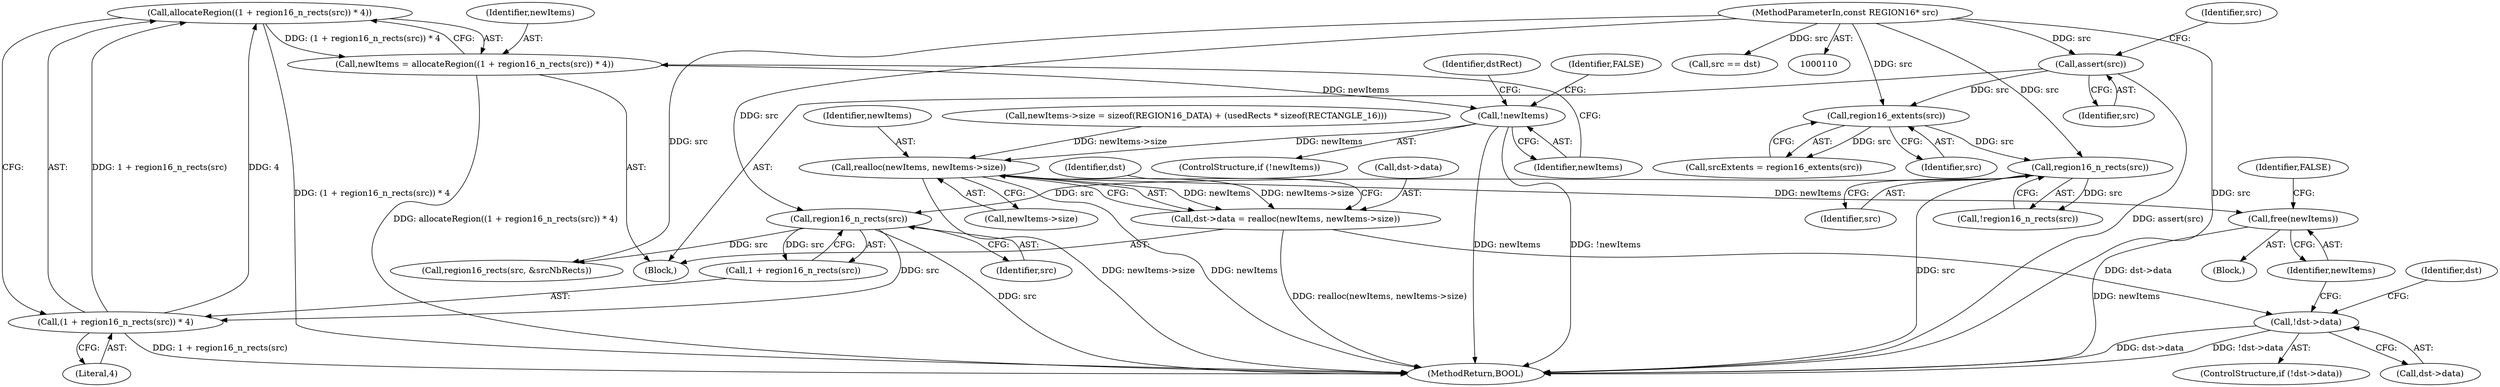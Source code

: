digraph "0_FreeRDP_fc80ab45621bd966f70594c0b7393ec005a94007_2@API" {
"1000207" [label="(Call,allocateRegion((1 + region16_n_rects(src)) * 4))"];
"1000208" [label="(Call,(1 + region16_n_rects(src)) * 4)"];
"1000211" [label="(Call,region16_n_rects(src))"];
"1000149" [label="(Call,region16_n_rects(src))"];
"1000141" [label="(Call,region16_extents(src))"];
"1000131" [label="(Call,assert(src))"];
"1000112" [label="(MethodParameterIn,const REGION16* src)"];
"1000205" [label="(Call,newItems = allocateRegion((1 + region16_n_rects(src)) * 4))"];
"1000215" [label="(Call,!newItems)"];
"1000628" [label="(Call,realloc(newItems, newItems->size))"];
"1000624" [label="(Call,dst->data = realloc(newItems, newItems->size))"];
"1000634" [label="(Call,!dst->data)"];
"1000639" [label="(Call,free(newItems))"];
"1000214" [label="(ControlStructure,if (!newItems))"];
"1000633" [label="(ControlStructure,if (!dst->data))"];
"1000218" [label="(Identifier,FALSE)"];
"1000142" [label="(Identifier,src)"];
"1000642" [label="(Identifier,FALSE)"];
"1000213" [label="(Literal,4)"];
"1000149" [label="(Call,region16_n_rects(src))"];
"1000139" [label="(Call,srcExtents = region16_extents(src))"];
"1000211" [label="(Call,region16_n_rects(src))"];
"1000207" [label="(Call,allocateRegion((1 + region16_n_rects(src)) * 4))"];
"1000114" [label="(Block,)"];
"1000216" [label="(Identifier,newItems)"];
"1000636" [label="(Identifier,dst)"];
"1000634" [label="(Call,!dst->data)"];
"1000208" [label="(Call,(1 + region16_n_rects(src)) * 4)"];
"1000646" [label="(Identifier,dst)"];
"1000212" [label="(Identifier,src)"];
"1000613" [label="(Call,newItems->size = sizeof(REGION16_DATA) + (usedRects * sizeof(RECTANGLE_16)))"];
"1000630" [label="(Call,newItems->size)"];
"1000132" [label="(Identifier,src)"];
"1000639" [label="(Call,free(newItems))"];
"1000629" [label="(Identifier,newItems)"];
"1000653" [label="(MethodReturn,BOOL)"];
"1000548" [label="(Call,src == dst)"];
"1000206" [label="(Identifier,newItems)"];
"1000220" [label="(Identifier,dstRect)"];
"1000141" [label="(Call,region16_extents(src))"];
"1000150" [label="(Identifier,src)"];
"1000215" [label="(Call,!newItems)"];
"1000638" [label="(Block,)"];
"1000135" [label="(Identifier,src)"];
"1000209" [label="(Call,1 + region16_n_rects(src))"];
"1000628" [label="(Call,realloc(newItems, newItems->size))"];
"1000640" [label="(Identifier,newItems)"];
"1000205" [label="(Call,newItems = allocateRegion((1 + region16_n_rects(src)) * 4))"];
"1000625" [label="(Call,dst->data)"];
"1000112" [label="(MethodParameterIn,const REGION16* src)"];
"1000131" [label="(Call,assert(src))"];
"1000148" [label="(Call,!region16_n_rects(src))"];
"1000624" [label="(Call,dst->data = realloc(newItems, newItems->size))"];
"1000635" [label="(Call,dst->data)"];
"1000277" [label="(Call,region16_rects(src, &srcNbRects))"];
"1000207" -> "1000205"  [label="AST: "];
"1000207" -> "1000208"  [label="CFG: "];
"1000208" -> "1000207"  [label="AST: "];
"1000205" -> "1000207"  [label="CFG: "];
"1000207" -> "1000653"  [label="DDG: (1 + region16_n_rects(src)) * 4"];
"1000207" -> "1000205"  [label="DDG: (1 + region16_n_rects(src)) * 4"];
"1000208" -> "1000207"  [label="DDG: 1 + region16_n_rects(src)"];
"1000208" -> "1000207"  [label="DDG: 4"];
"1000208" -> "1000213"  [label="CFG: "];
"1000209" -> "1000208"  [label="AST: "];
"1000213" -> "1000208"  [label="AST: "];
"1000208" -> "1000653"  [label="DDG: 1 + region16_n_rects(src)"];
"1000211" -> "1000208"  [label="DDG: src"];
"1000211" -> "1000209"  [label="AST: "];
"1000211" -> "1000212"  [label="CFG: "];
"1000212" -> "1000211"  [label="AST: "];
"1000209" -> "1000211"  [label="CFG: "];
"1000211" -> "1000653"  [label="DDG: src"];
"1000211" -> "1000209"  [label="DDG: src"];
"1000149" -> "1000211"  [label="DDG: src"];
"1000112" -> "1000211"  [label="DDG: src"];
"1000211" -> "1000277"  [label="DDG: src"];
"1000149" -> "1000148"  [label="AST: "];
"1000149" -> "1000150"  [label="CFG: "];
"1000150" -> "1000149"  [label="AST: "];
"1000148" -> "1000149"  [label="CFG: "];
"1000149" -> "1000653"  [label="DDG: src"];
"1000149" -> "1000148"  [label="DDG: src"];
"1000141" -> "1000149"  [label="DDG: src"];
"1000112" -> "1000149"  [label="DDG: src"];
"1000141" -> "1000139"  [label="AST: "];
"1000141" -> "1000142"  [label="CFG: "];
"1000142" -> "1000141"  [label="AST: "];
"1000139" -> "1000141"  [label="CFG: "];
"1000141" -> "1000139"  [label="DDG: src"];
"1000131" -> "1000141"  [label="DDG: src"];
"1000112" -> "1000141"  [label="DDG: src"];
"1000131" -> "1000114"  [label="AST: "];
"1000131" -> "1000132"  [label="CFG: "];
"1000132" -> "1000131"  [label="AST: "];
"1000135" -> "1000131"  [label="CFG: "];
"1000131" -> "1000653"  [label="DDG: assert(src)"];
"1000112" -> "1000131"  [label="DDG: src"];
"1000112" -> "1000110"  [label="AST: "];
"1000112" -> "1000653"  [label="DDG: src"];
"1000112" -> "1000277"  [label="DDG: src"];
"1000112" -> "1000548"  [label="DDG: src"];
"1000205" -> "1000114"  [label="AST: "];
"1000206" -> "1000205"  [label="AST: "];
"1000216" -> "1000205"  [label="CFG: "];
"1000205" -> "1000653"  [label="DDG: allocateRegion((1 + region16_n_rects(src)) * 4)"];
"1000205" -> "1000215"  [label="DDG: newItems"];
"1000215" -> "1000214"  [label="AST: "];
"1000215" -> "1000216"  [label="CFG: "];
"1000216" -> "1000215"  [label="AST: "];
"1000218" -> "1000215"  [label="CFG: "];
"1000220" -> "1000215"  [label="CFG: "];
"1000215" -> "1000653"  [label="DDG: newItems"];
"1000215" -> "1000653"  [label="DDG: !newItems"];
"1000215" -> "1000628"  [label="DDG: newItems"];
"1000628" -> "1000624"  [label="AST: "];
"1000628" -> "1000630"  [label="CFG: "];
"1000629" -> "1000628"  [label="AST: "];
"1000630" -> "1000628"  [label="AST: "];
"1000624" -> "1000628"  [label="CFG: "];
"1000628" -> "1000653"  [label="DDG: newItems->size"];
"1000628" -> "1000653"  [label="DDG: newItems"];
"1000628" -> "1000624"  [label="DDG: newItems"];
"1000628" -> "1000624"  [label="DDG: newItems->size"];
"1000613" -> "1000628"  [label="DDG: newItems->size"];
"1000628" -> "1000639"  [label="DDG: newItems"];
"1000624" -> "1000114"  [label="AST: "];
"1000625" -> "1000624"  [label="AST: "];
"1000636" -> "1000624"  [label="CFG: "];
"1000624" -> "1000653"  [label="DDG: realloc(newItems, newItems->size)"];
"1000624" -> "1000634"  [label="DDG: dst->data"];
"1000634" -> "1000633"  [label="AST: "];
"1000634" -> "1000635"  [label="CFG: "];
"1000635" -> "1000634"  [label="AST: "];
"1000640" -> "1000634"  [label="CFG: "];
"1000646" -> "1000634"  [label="CFG: "];
"1000634" -> "1000653"  [label="DDG: dst->data"];
"1000634" -> "1000653"  [label="DDG: !dst->data"];
"1000639" -> "1000638"  [label="AST: "];
"1000639" -> "1000640"  [label="CFG: "];
"1000640" -> "1000639"  [label="AST: "];
"1000642" -> "1000639"  [label="CFG: "];
"1000639" -> "1000653"  [label="DDG: newItems"];
}
